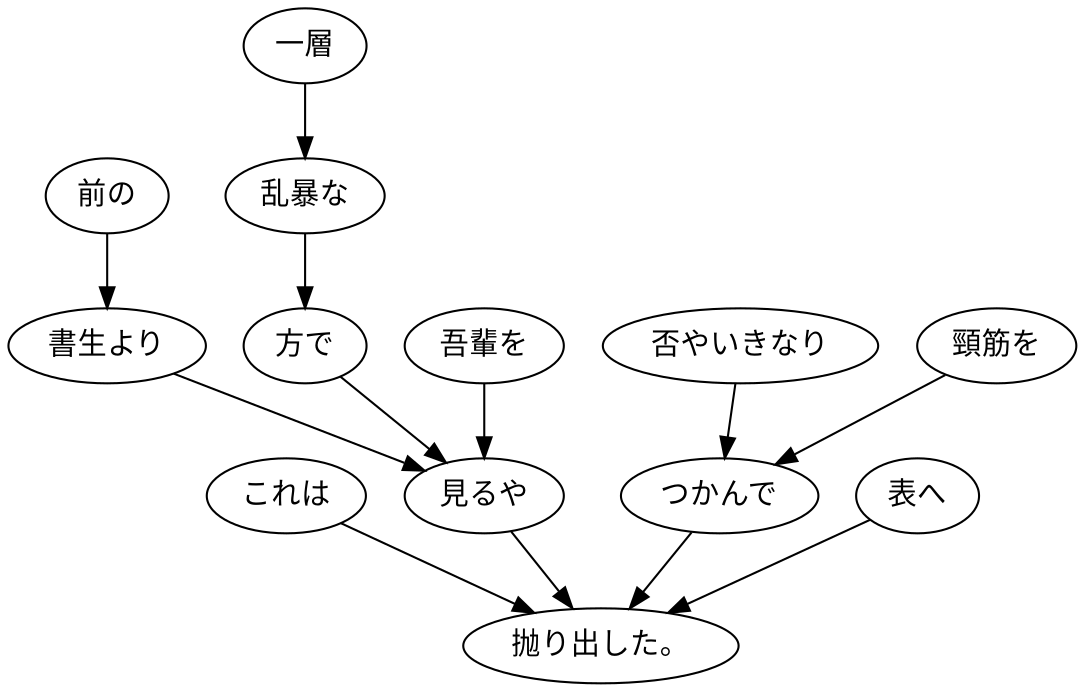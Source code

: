 digraph graph51 {
	node0 [label="これは"];
	node1 [label="前の"];
	node2 [label="書生より"];
	node3 [label="一層"];
	node4 [label="乱暴な"];
	node5 [label="方で"];
	node6 [label="吾輩を"];
	node7 [label="見るや"];
	node8 [label="否やいきなり"];
	node9 [label="頸筋を"];
	node10 [label="つかんで"];
	node11 [label="表へ"];
	node12 [label="抛り出した。"];
	node0 -> node12;
	node1 -> node2;
	node2 -> node7;
	node3 -> node4;
	node4 -> node5;
	node5 -> node7;
	node6 -> node7;
	node7 -> node12;
	node8 -> node10;
	node9 -> node10;
	node10 -> node12;
	node11 -> node12;
}
